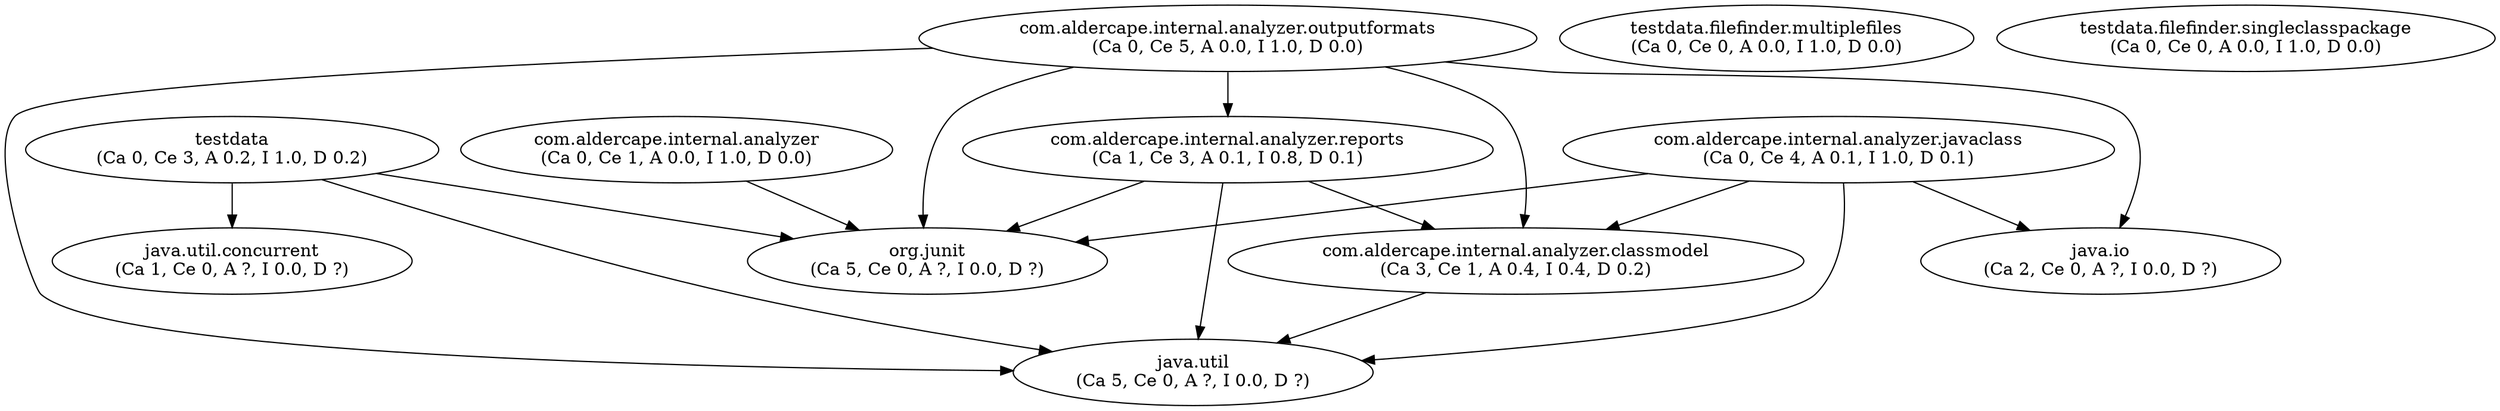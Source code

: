 digraph G {
"com.aldercape.internal.analyzer" [label="com.aldercape.internal.analyzer\n(Ca 0, Ce 1, A 0.0, I 1.0, D 0.0)"];
"com.aldercape.internal.analyzer.classmodel" [label="com.aldercape.internal.analyzer.classmodel\n(Ca 3, Ce 1, A 0.4, I 0.4, D 0.2)"];
"com.aldercape.internal.analyzer.javaclass" [label="com.aldercape.internal.analyzer.javaclass\n(Ca 0, Ce 4, A 0.1, I 1.0, D 0.1)"];
"com.aldercape.internal.analyzer.outputformats" [label="com.aldercape.internal.analyzer.outputformats\n(Ca 0, Ce 5, A 0.0, I 1.0, D 0.0)"];
"com.aldercape.internal.analyzer.reports" [label="com.aldercape.internal.analyzer.reports\n(Ca 1, Ce 3, A 0.1, I 0.8, D 0.1)"];
"java.io" [label="java.io\n(Ca 2, Ce 0, A ?, I 0.0, D ?)"];
"java.util" [label="java.util\n(Ca 5, Ce 0, A ?, I 0.0, D ?)"];
"java.util.concurrent" [label="java.util.concurrent\n(Ca 1, Ce 0, A ?, I 0.0, D ?)"];
"org.junit" [label="org.junit\n(Ca 5, Ce 0, A ?, I 0.0, D ?)"];
"testdata" [label="testdata\n(Ca 0, Ce 3, A 0.2, I 1.0, D 0.2)"];
"testdata.filefinder.multiplefiles" [label="testdata.filefinder.multiplefiles\n(Ca 0, Ce 0, A 0.0, I 1.0, D 0.0)"];
"testdata.filefinder.singleclasspackage" [label="testdata.filefinder.singleclasspackage\n(Ca 0, Ce 0, A 0.0, I 1.0, D 0.0)"];
"com.aldercape.internal.analyzer" -> "org.junit";
"com.aldercape.internal.analyzer.classmodel" -> "java.util";
"com.aldercape.internal.analyzer.javaclass" -> "com.aldercape.internal.analyzer.classmodel";
"com.aldercape.internal.analyzer.javaclass" -> "java.io";
"com.aldercape.internal.analyzer.javaclass" -> "java.util";
"com.aldercape.internal.analyzer.javaclass" -> "org.junit";
"com.aldercape.internal.analyzer.outputformats" -> "com.aldercape.internal.analyzer.classmodel";
"com.aldercape.internal.analyzer.outputformats" -> "com.aldercape.internal.analyzer.reports";
"com.aldercape.internal.analyzer.outputformats" -> "java.io";
"com.aldercape.internal.analyzer.outputformats" -> "java.util";
"com.aldercape.internal.analyzer.outputformats" -> "org.junit";
"com.aldercape.internal.analyzer.reports" -> "com.aldercape.internal.analyzer.classmodel";
"com.aldercape.internal.analyzer.reports" -> "java.util";
"com.aldercape.internal.analyzer.reports" -> "org.junit";
"testdata" -> "java.util";
"testdata" -> "java.util.concurrent";
"testdata" -> "org.junit";
}
